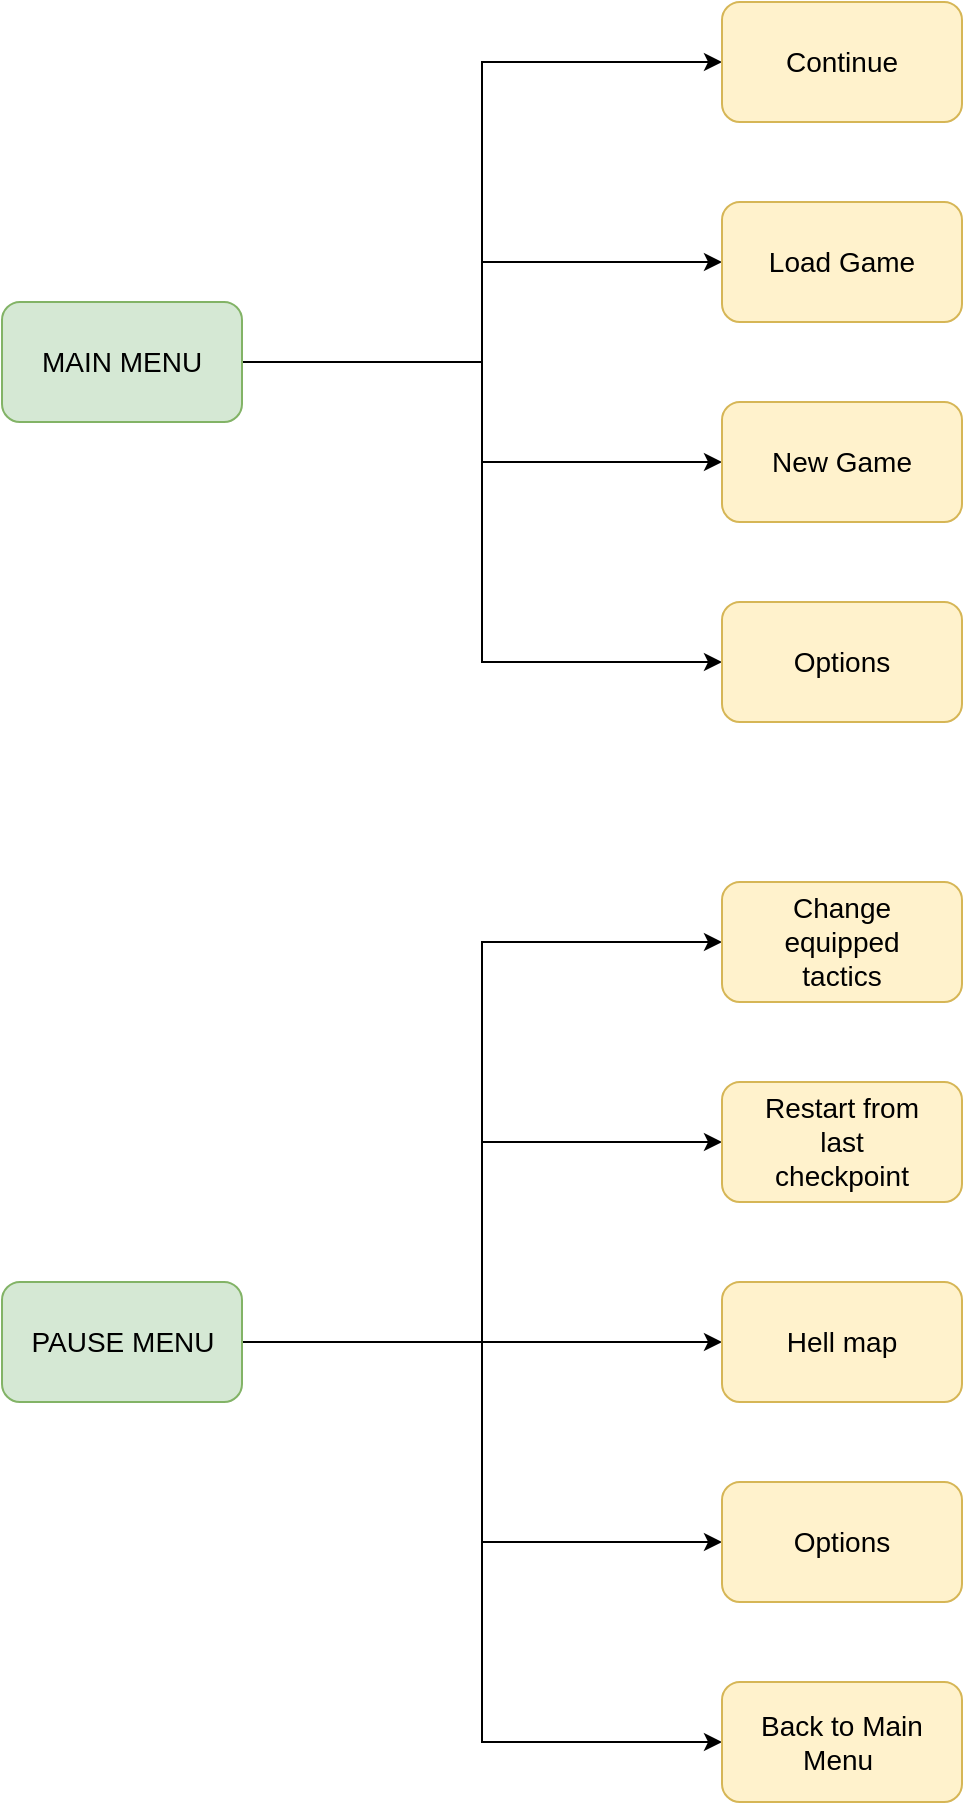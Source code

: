 <mxfile version="13.7.9" type="device"><diagram id="HFmjx-YCsoW1nfjkh6Ev" name="Pagina-1"><mxGraphModel dx="1086" dy="806" grid="1" gridSize="10" guides="1" tooltips="1" connect="1" arrows="1" fold="1" page="1" pageScale="1" pageWidth="4681" pageHeight="3300" math="0" shadow="0"><root><mxCell id="0"/><mxCell id="1" parent="0"/><mxCell id="eIyIhIg5ItHf4fWshNXv-11" style="edgeStyle=orthogonalEdgeStyle;rounded=0;orthogonalLoop=1;jettySize=auto;html=1;exitX=1;exitY=0.5;exitDx=0;exitDy=0;entryX=0;entryY=0.5;entryDx=0;entryDy=0;" edge="1" parent="1" source="eIyIhIg5ItHf4fWshNXv-1" target="eIyIhIg5ItHf4fWshNXv-3"><mxGeometry relative="1" as="geometry"/></mxCell><mxCell id="eIyIhIg5ItHf4fWshNXv-12" style="edgeStyle=orthogonalEdgeStyle;rounded=0;orthogonalLoop=1;jettySize=auto;html=1;exitX=1;exitY=0.5;exitDx=0;exitDy=0;" edge="1" parent="1" source="eIyIhIg5ItHf4fWshNXv-1" target="eIyIhIg5ItHf4fWshNXv-5"><mxGeometry relative="1" as="geometry"/></mxCell><mxCell id="eIyIhIg5ItHf4fWshNXv-13" style="edgeStyle=orthogonalEdgeStyle;rounded=0;orthogonalLoop=1;jettySize=auto;html=1;exitX=1;exitY=0.5;exitDx=0;exitDy=0;entryX=0;entryY=0.5;entryDx=0;entryDy=0;" edge="1" parent="1" source="eIyIhIg5ItHf4fWshNXv-1" target="eIyIhIg5ItHf4fWshNXv-7"><mxGeometry relative="1" as="geometry"/></mxCell><mxCell id="eIyIhIg5ItHf4fWshNXv-14" style="edgeStyle=orthogonalEdgeStyle;rounded=0;orthogonalLoop=1;jettySize=auto;html=1;exitX=1;exitY=0.5;exitDx=0;exitDy=0;entryX=0;entryY=0.5;entryDx=0;entryDy=0;" edge="1" parent="1" source="eIyIhIg5ItHf4fWshNXv-1" target="eIyIhIg5ItHf4fWshNXv-9"><mxGeometry relative="1" as="geometry"/></mxCell><mxCell id="eIyIhIg5ItHf4fWshNXv-1" value="" style="rounded=1;whiteSpace=wrap;html=1;fillColor=#d5e8d4;strokeColor=#82b366;" vertex="1" parent="1"><mxGeometry x="240" y="170" width="120" height="60" as="geometry"/></mxCell><mxCell id="eIyIhIg5ItHf4fWshNXv-2" value="&lt;span style=&quot;font-size: 14px&quot;&gt;MAIN MENU&lt;/span&gt;" style="text;html=1;strokeColor=none;fillColor=none;align=center;verticalAlign=middle;whiteSpace=wrap;rounded=0;" vertex="1" parent="1"><mxGeometry x="255" y="190" width="90" height="20" as="geometry"/></mxCell><mxCell id="eIyIhIg5ItHf4fWshNXv-3" value="" style="rounded=1;whiteSpace=wrap;html=1;fillColor=#fff2cc;strokeColor=#d6b656;" vertex="1" parent="1"><mxGeometry x="600" y="20" width="120" height="60" as="geometry"/></mxCell><mxCell id="eIyIhIg5ItHf4fWshNXv-4" value="&lt;span style=&quot;font-size: 14px&quot;&gt;Continue&lt;/span&gt;" style="text;html=1;strokeColor=none;fillColor=none;align=center;verticalAlign=middle;whiteSpace=wrap;rounded=0;" vertex="1" parent="1"><mxGeometry x="615" y="40" width="90" height="20" as="geometry"/></mxCell><mxCell id="eIyIhIg5ItHf4fWshNXv-5" value="" style="rounded=1;whiteSpace=wrap;html=1;fillColor=#fff2cc;strokeColor=#d6b656;" vertex="1" parent="1"><mxGeometry x="600" y="120" width="120" height="60" as="geometry"/></mxCell><mxCell id="eIyIhIg5ItHf4fWshNXv-6" value="&lt;span style=&quot;font-size: 14px&quot;&gt;Load Game&lt;/span&gt;" style="text;html=1;strokeColor=none;fillColor=none;align=center;verticalAlign=middle;whiteSpace=wrap;rounded=0;" vertex="1" parent="1"><mxGeometry x="615" y="140" width="90" height="20" as="geometry"/></mxCell><mxCell id="eIyIhIg5ItHf4fWshNXv-7" value="" style="rounded=1;whiteSpace=wrap;html=1;fillColor=#fff2cc;strokeColor=#d6b656;" vertex="1" parent="1"><mxGeometry x="600" y="220" width="120" height="60" as="geometry"/></mxCell><mxCell id="eIyIhIg5ItHf4fWshNXv-8" value="&lt;span style=&quot;font-size: 14px&quot;&gt;New Game&lt;/span&gt;" style="text;html=1;strokeColor=none;fillColor=none;align=center;verticalAlign=middle;whiteSpace=wrap;rounded=0;" vertex="1" parent="1"><mxGeometry x="615" y="240" width="90" height="20" as="geometry"/></mxCell><mxCell id="eIyIhIg5ItHf4fWshNXv-9" value="" style="rounded=1;whiteSpace=wrap;html=1;fillColor=#fff2cc;strokeColor=#d6b656;" vertex="1" parent="1"><mxGeometry x="600" y="320" width="120" height="60" as="geometry"/></mxCell><mxCell id="eIyIhIg5ItHf4fWshNXv-10" value="&lt;span style=&quot;font-size: 14px&quot;&gt;Options&lt;/span&gt;" style="text;html=1;strokeColor=none;fillColor=none;align=center;verticalAlign=middle;whiteSpace=wrap;rounded=0;" vertex="1" parent="1"><mxGeometry x="615" y="340" width="90" height="20" as="geometry"/></mxCell><mxCell id="eIyIhIg5ItHf4fWshNXv-15" style="edgeStyle=orthogonalEdgeStyle;rounded=0;orthogonalLoop=1;jettySize=auto;html=1;exitX=1;exitY=0.5;exitDx=0;exitDy=0;entryX=0;entryY=0.5;entryDx=0;entryDy=0;" edge="1" parent="1" source="eIyIhIg5ItHf4fWshNXv-19" target="eIyIhIg5ItHf4fWshNXv-21"><mxGeometry relative="1" as="geometry"/></mxCell><mxCell id="eIyIhIg5ItHf4fWshNXv-16" style="edgeStyle=orthogonalEdgeStyle;rounded=0;orthogonalLoop=1;jettySize=auto;html=1;exitX=1;exitY=0.5;exitDx=0;exitDy=0;" edge="1" parent="1" source="eIyIhIg5ItHf4fWshNXv-19" target="eIyIhIg5ItHf4fWshNXv-23"><mxGeometry relative="1" as="geometry"/></mxCell><mxCell id="eIyIhIg5ItHf4fWshNXv-17" style="edgeStyle=orthogonalEdgeStyle;rounded=0;orthogonalLoop=1;jettySize=auto;html=1;exitX=1;exitY=0.5;exitDx=0;exitDy=0;entryX=0;entryY=0.5;entryDx=0;entryDy=0;" edge="1" parent="1" source="eIyIhIg5ItHf4fWshNXv-19" target="eIyIhIg5ItHf4fWshNXv-25"><mxGeometry relative="1" as="geometry"/></mxCell><mxCell id="eIyIhIg5ItHf4fWshNXv-18" style="edgeStyle=orthogonalEdgeStyle;rounded=0;orthogonalLoop=1;jettySize=auto;html=1;exitX=1;exitY=0.5;exitDx=0;exitDy=0;entryX=0;entryY=0.5;entryDx=0;entryDy=0;" edge="1" parent="1" source="eIyIhIg5ItHf4fWshNXv-19" target="eIyIhIg5ItHf4fWshNXv-27"><mxGeometry relative="1" as="geometry"/></mxCell><mxCell id="eIyIhIg5ItHf4fWshNXv-45" style="edgeStyle=orthogonalEdgeStyle;rounded=0;orthogonalLoop=1;jettySize=auto;html=1;exitX=1;exitY=0.5;exitDx=0;exitDy=0;entryX=0;entryY=0.5;entryDx=0;entryDy=0;" edge="1" parent="1" source="eIyIhIg5ItHf4fWshNXv-19" target="eIyIhIg5ItHf4fWshNXv-43"><mxGeometry relative="1" as="geometry"/></mxCell><mxCell id="eIyIhIg5ItHf4fWshNXv-19" value="" style="rounded=1;whiteSpace=wrap;html=1;fillColor=#d5e8d4;strokeColor=#82b366;" vertex="1" parent="1"><mxGeometry x="240" y="660" width="120" height="60" as="geometry"/></mxCell><mxCell id="eIyIhIg5ItHf4fWshNXv-20" value="&lt;span style=&quot;font-size: 14px&quot;&gt;PAUSE MENU&lt;/span&gt;" style="text;html=1;strokeColor=none;fillColor=none;align=center;verticalAlign=middle;whiteSpace=wrap;rounded=0;" vertex="1" parent="1"><mxGeometry x="247.5" y="680" width="105" height="20" as="geometry"/></mxCell><mxCell id="eIyIhIg5ItHf4fWshNXv-21" value="" style="rounded=1;whiteSpace=wrap;html=1;fillColor=#fff2cc;strokeColor=#d6b656;" vertex="1" parent="1"><mxGeometry x="600" y="460" width="120" height="60" as="geometry"/></mxCell><mxCell id="eIyIhIg5ItHf4fWshNXv-22" value="&lt;span style=&quot;font-size: 14px&quot;&gt;Change equipped tactics&lt;/span&gt;" style="text;html=1;strokeColor=none;fillColor=none;align=center;verticalAlign=middle;whiteSpace=wrap;rounded=0;" vertex="1" parent="1"><mxGeometry x="615" y="480" width="90" height="20" as="geometry"/></mxCell><mxCell id="eIyIhIg5ItHf4fWshNXv-23" value="" style="rounded=1;whiteSpace=wrap;html=1;fillColor=#fff2cc;strokeColor=#d6b656;" vertex="1" parent="1"><mxGeometry x="600" y="660" width="120" height="60" as="geometry"/></mxCell><mxCell id="eIyIhIg5ItHf4fWshNXv-24" value="&lt;span style=&quot;font-size: 14px&quot;&gt;Hell map&lt;/span&gt;" style="text;html=1;strokeColor=none;fillColor=none;align=center;verticalAlign=middle;whiteSpace=wrap;rounded=0;" vertex="1" parent="1"><mxGeometry x="615" y="680" width="90" height="20" as="geometry"/></mxCell><mxCell id="eIyIhIg5ItHf4fWshNXv-25" value="" style="rounded=1;whiteSpace=wrap;html=1;fillColor=#fff2cc;strokeColor=#d6b656;" vertex="1" parent="1"><mxGeometry x="600" y="760" width="120" height="60" as="geometry"/></mxCell><mxCell id="eIyIhIg5ItHf4fWshNXv-26" value="&lt;span style=&quot;font-size: 14px&quot;&gt;Options&lt;/span&gt;" style="text;html=1;strokeColor=none;fillColor=none;align=center;verticalAlign=middle;whiteSpace=wrap;rounded=0;" vertex="1" parent="1"><mxGeometry x="615" y="780" width="90" height="20" as="geometry"/></mxCell><mxCell id="eIyIhIg5ItHf4fWshNXv-27" value="" style="rounded=1;whiteSpace=wrap;html=1;fillColor=#fff2cc;strokeColor=#d6b656;" vertex="1" parent="1"><mxGeometry x="600" y="860" width="120" height="60" as="geometry"/></mxCell><mxCell id="eIyIhIg5ItHf4fWshNXv-28" value="&lt;span style=&quot;font-size: 14px&quot;&gt;Back to Main Menu&amp;nbsp;&lt;/span&gt;" style="text;html=1;strokeColor=none;fillColor=none;align=center;verticalAlign=middle;whiteSpace=wrap;rounded=0;" vertex="1" parent="1"><mxGeometry x="615" y="880" width="90" height="20" as="geometry"/></mxCell><mxCell id="eIyIhIg5ItHf4fWshNXv-43" value="" style="rounded=1;whiteSpace=wrap;html=1;fillColor=#fff2cc;strokeColor=#d6b656;" vertex="1" parent="1"><mxGeometry x="600" y="560" width="120" height="60" as="geometry"/></mxCell><mxCell id="eIyIhIg5ItHf4fWshNXv-44" value="&lt;span style=&quot;font-size: 14px&quot;&gt;Restart from last checkpoint&lt;/span&gt;" style="text;html=1;strokeColor=none;fillColor=none;align=center;verticalAlign=middle;whiteSpace=wrap;rounded=0;" vertex="1" parent="1"><mxGeometry x="615" y="580" width="90" height="20" as="geometry"/></mxCell></root></mxGraphModel></diagram></mxfile>